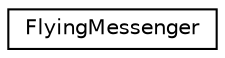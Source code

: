 digraph "Graphical Class Hierarchy"
{
 // INTERACTIVE_SVG=YES
  edge [fontname="Helvetica",fontsize="10",labelfontname="Helvetica",labelfontsize="10"];
  node [fontname="Helvetica",fontsize="10",shape=record];
  rankdir="LR";
  Node0 [label="FlyingMessenger",height=0.2,width=0.4,color="black", fillcolor="white", style="filled",URL="$class_flying_messenger.html"];
}
